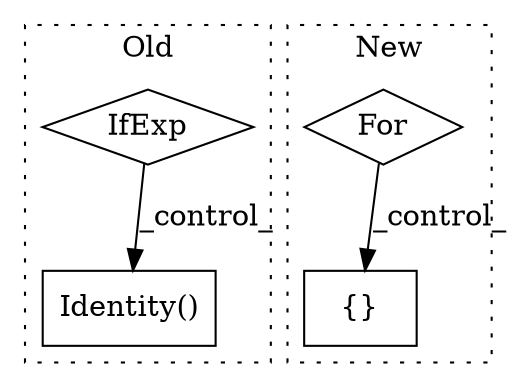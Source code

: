digraph G {
subgraph cluster0 {
1 [label="Identity()" a="75" s="4696" l="13" shape="box"];
3 [label="IfExp" a="51" s="4673,4690" l="4,6" shape="diamond"];
label = "Old";
style="dotted";
}
subgraph cluster1 {
2 [label="For" a="107" s="12765,12780" l="4,14" shape="diamond"];
4 [label="{}" a="59" s="12799,12970" l="19,0" shape="box"];
label = "New";
style="dotted";
}
2 -> 4 [label="_control_"];
3 -> 1 [label="_control_"];
}